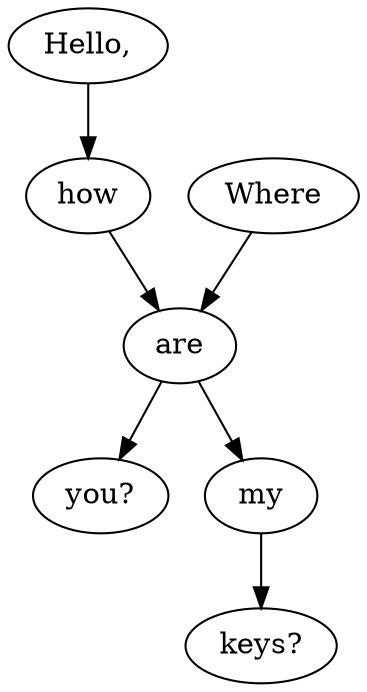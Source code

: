 digraph G {
	"Hello," -> "how";
	"how" -> "are";
	"are" -> "you?", "my";
	"Where" -> "are";
	"my" -> "keys?";
}